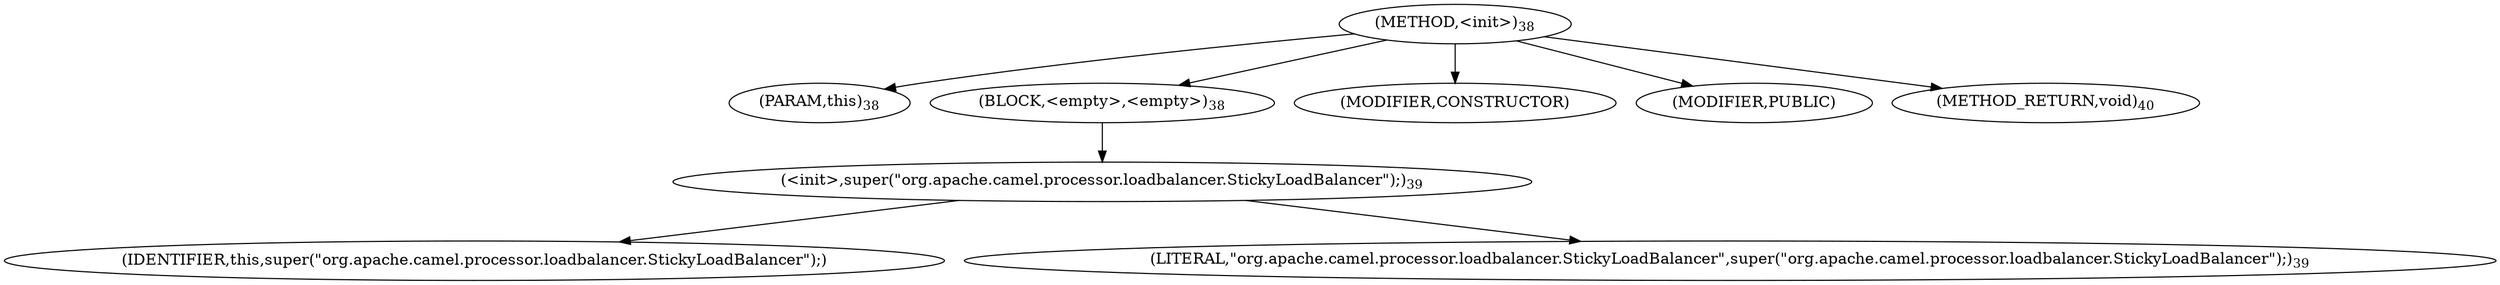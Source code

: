 digraph "&lt;init&gt;" {  
"51" [label = <(METHOD,&lt;init&gt;)<SUB>38</SUB>> ]
"4" [label = <(PARAM,this)<SUB>38</SUB>> ]
"52" [label = <(BLOCK,&lt;empty&gt;,&lt;empty&gt;)<SUB>38</SUB>> ]
"53" [label = <(&lt;init&gt;,super(&quot;org.apache.camel.processor.loadbalancer.StickyLoadBalancer&quot;);)<SUB>39</SUB>> ]
"3" [label = <(IDENTIFIER,this,super(&quot;org.apache.camel.processor.loadbalancer.StickyLoadBalancer&quot;);)> ]
"54" [label = <(LITERAL,&quot;org.apache.camel.processor.loadbalancer.StickyLoadBalancer&quot;,super(&quot;org.apache.camel.processor.loadbalancer.StickyLoadBalancer&quot;);)<SUB>39</SUB>> ]
"55" [label = <(MODIFIER,CONSTRUCTOR)> ]
"56" [label = <(MODIFIER,PUBLIC)> ]
"57" [label = <(METHOD_RETURN,void)<SUB>40</SUB>> ]
  "51" -> "4" 
  "51" -> "52" 
  "51" -> "55" 
  "51" -> "56" 
  "51" -> "57" 
  "52" -> "53" 
  "53" -> "3" 
  "53" -> "54" 
}
